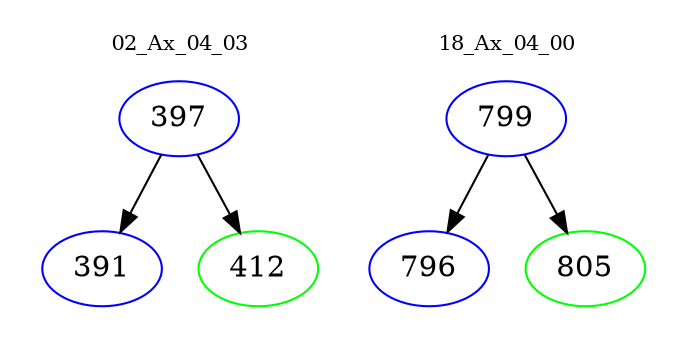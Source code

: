 digraph{
subgraph cluster_0 {
color = white
label = "02_Ax_04_03";
fontsize=10;
T0_397 [label="397", color="blue"]
T0_397 -> T0_391 [color="black"]
T0_391 [label="391", color="blue"]
T0_397 -> T0_412 [color="black"]
T0_412 [label="412", color="green"]
}
subgraph cluster_1 {
color = white
label = "18_Ax_04_00";
fontsize=10;
T1_799 [label="799", color="blue"]
T1_799 -> T1_796 [color="black"]
T1_796 [label="796", color="blue"]
T1_799 -> T1_805 [color="black"]
T1_805 [label="805", color="green"]
}
}
